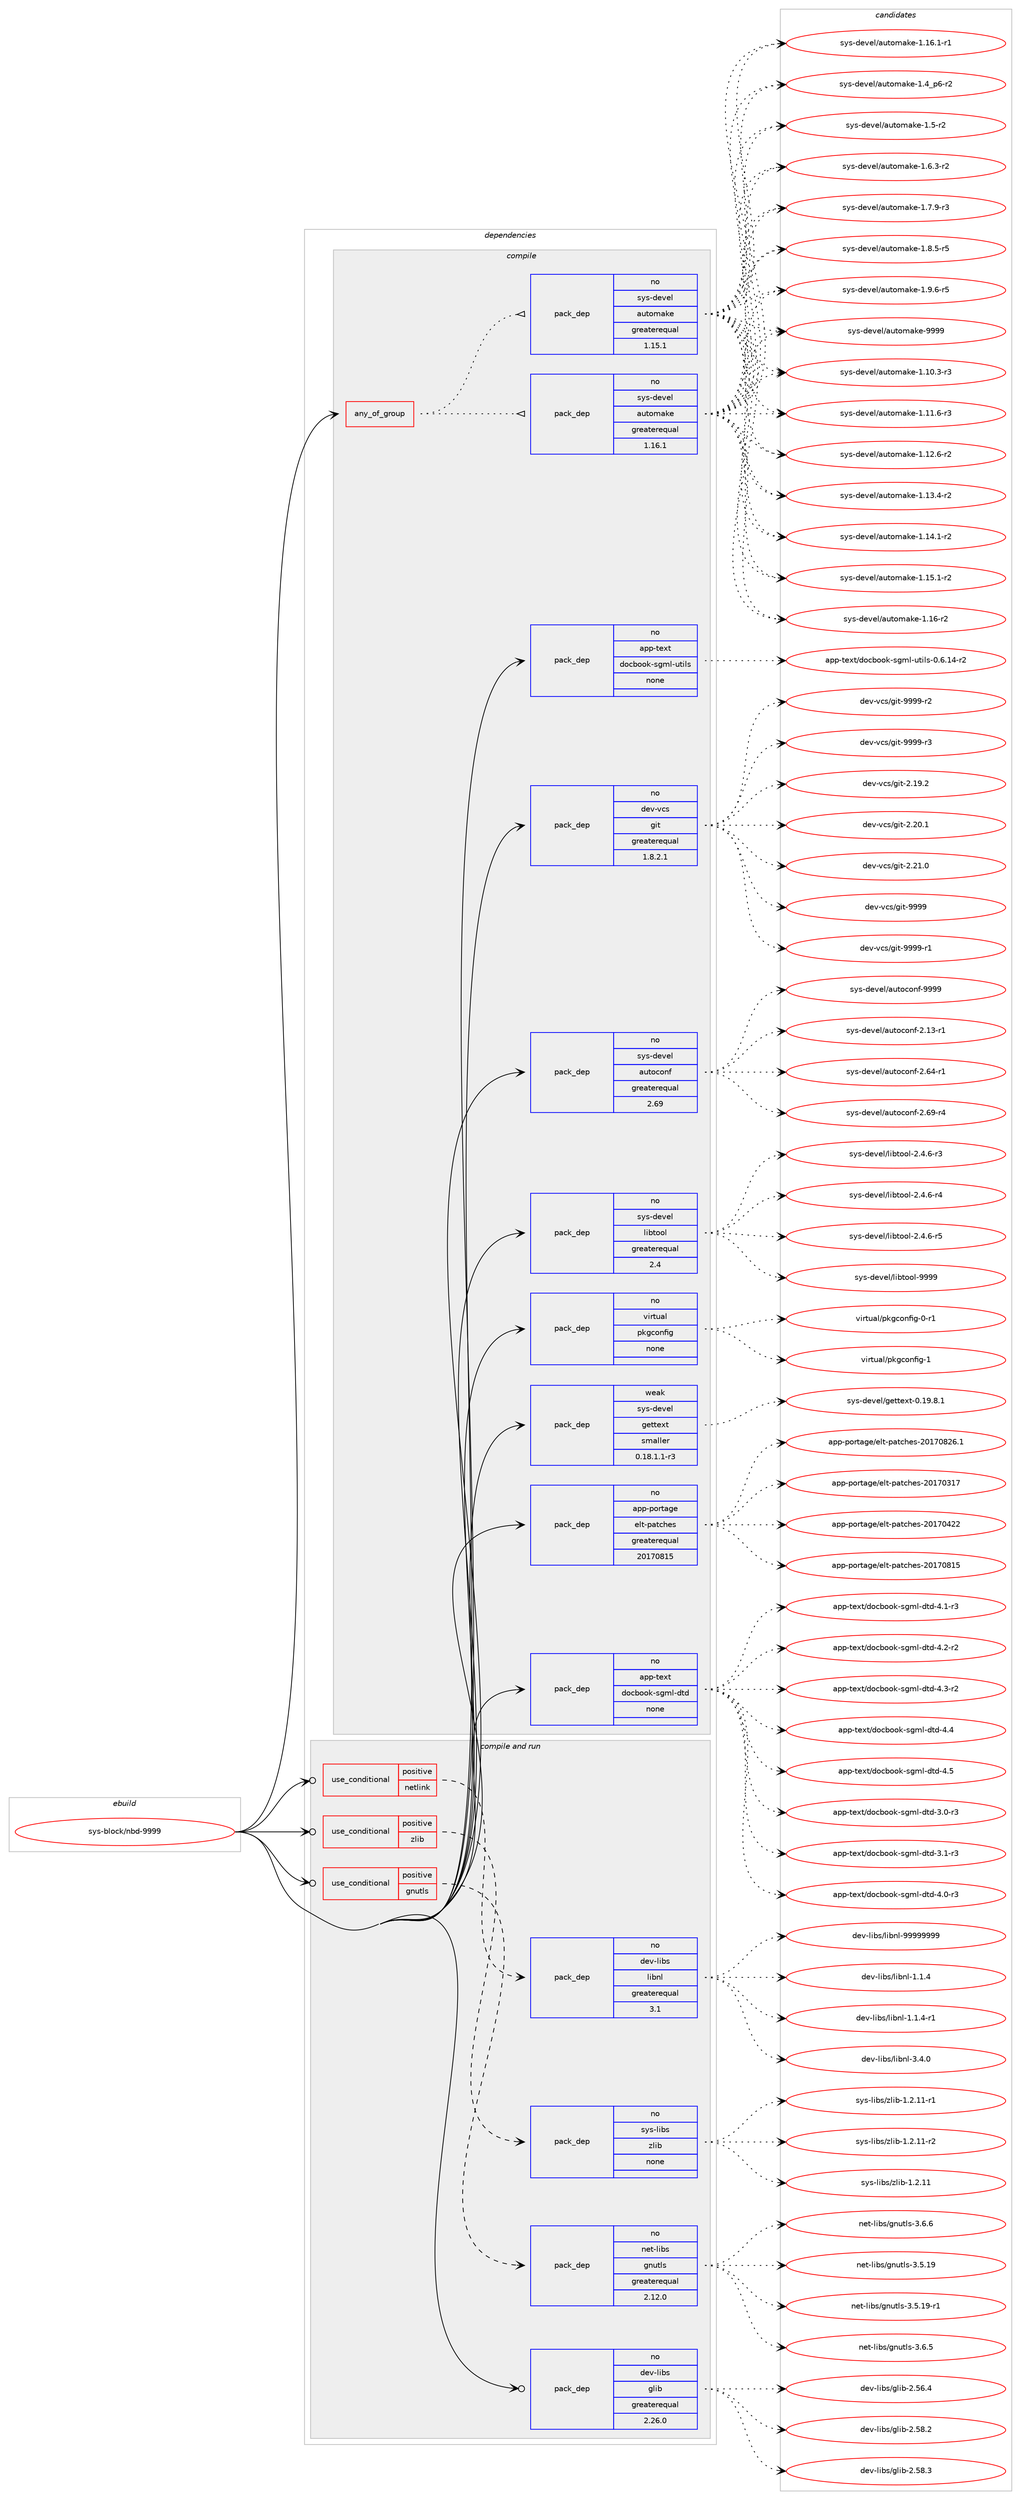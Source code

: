 digraph prolog {

# *************
# Graph options
# *************

newrank=true;
concentrate=true;
compound=true;
graph [rankdir=LR,fontname=Helvetica,fontsize=10,ranksep=1.5];#, ranksep=2.5, nodesep=0.2];
edge  [arrowhead=vee];
node  [fontname=Helvetica,fontsize=10];

# **********
# The ebuild
# **********

subgraph cluster_leftcol {
color=gray;
rank=same;
label=<<i>ebuild</i>>;
id [label="sys-block/nbd-9999", color=red, width=4, href="../sys-block/nbd-9999.svg"];
}

# ****************
# The dependencies
# ****************

subgraph cluster_midcol {
color=gray;
label=<<i>dependencies</i>>;
subgraph cluster_compile {
fillcolor="#eeeeee";
style=filled;
label=<<i>compile</i>>;
subgraph any27266 {
dependency1718611 [label=<<TABLE BORDER="0" CELLBORDER="1" CELLSPACING="0" CELLPADDING="4"><TR><TD CELLPADDING="10">any_of_group</TD></TR></TABLE>>, shape=none, color=red];subgraph pack1232426 {
dependency1718612 [label=<<TABLE BORDER="0" CELLBORDER="1" CELLSPACING="0" CELLPADDING="4" WIDTH="220"><TR><TD ROWSPAN="6" CELLPADDING="30">pack_dep</TD></TR><TR><TD WIDTH="110">no</TD></TR><TR><TD>sys-devel</TD></TR><TR><TD>automake</TD></TR><TR><TD>greaterequal</TD></TR><TR><TD>1.16.1</TD></TR></TABLE>>, shape=none, color=blue];
}
dependency1718611:e -> dependency1718612:w [weight=20,style="dotted",arrowhead="oinv"];
subgraph pack1232427 {
dependency1718613 [label=<<TABLE BORDER="0" CELLBORDER="1" CELLSPACING="0" CELLPADDING="4" WIDTH="220"><TR><TD ROWSPAN="6" CELLPADDING="30">pack_dep</TD></TR><TR><TD WIDTH="110">no</TD></TR><TR><TD>sys-devel</TD></TR><TR><TD>automake</TD></TR><TR><TD>greaterequal</TD></TR><TR><TD>1.15.1</TD></TR></TABLE>>, shape=none, color=blue];
}
dependency1718611:e -> dependency1718613:w [weight=20,style="dotted",arrowhead="oinv"];
}
id:e -> dependency1718611:w [weight=20,style="solid",arrowhead="vee"];
subgraph pack1232428 {
dependency1718614 [label=<<TABLE BORDER="0" CELLBORDER="1" CELLSPACING="0" CELLPADDING="4" WIDTH="220"><TR><TD ROWSPAN="6" CELLPADDING="30">pack_dep</TD></TR><TR><TD WIDTH="110">no</TD></TR><TR><TD>app-portage</TD></TR><TR><TD>elt-patches</TD></TR><TR><TD>greaterequal</TD></TR><TR><TD>20170815</TD></TR></TABLE>>, shape=none, color=blue];
}
id:e -> dependency1718614:w [weight=20,style="solid",arrowhead="vee"];
subgraph pack1232429 {
dependency1718615 [label=<<TABLE BORDER="0" CELLBORDER="1" CELLSPACING="0" CELLPADDING="4" WIDTH="220"><TR><TD ROWSPAN="6" CELLPADDING="30">pack_dep</TD></TR><TR><TD WIDTH="110">no</TD></TR><TR><TD>app-text</TD></TR><TR><TD>docbook-sgml-dtd</TD></TR><TR><TD>none</TD></TR><TR><TD></TD></TR></TABLE>>, shape=none, color=blue];
}
id:e -> dependency1718615:w [weight=20,style="solid",arrowhead="vee"];
subgraph pack1232430 {
dependency1718616 [label=<<TABLE BORDER="0" CELLBORDER="1" CELLSPACING="0" CELLPADDING="4" WIDTH="220"><TR><TD ROWSPAN="6" CELLPADDING="30">pack_dep</TD></TR><TR><TD WIDTH="110">no</TD></TR><TR><TD>app-text</TD></TR><TR><TD>docbook-sgml-utils</TD></TR><TR><TD>none</TD></TR><TR><TD></TD></TR></TABLE>>, shape=none, color=blue];
}
id:e -> dependency1718616:w [weight=20,style="solid",arrowhead="vee"];
subgraph pack1232431 {
dependency1718617 [label=<<TABLE BORDER="0" CELLBORDER="1" CELLSPACING="0" CELLPADDING="4" WIDTH="220"><TR><TD ROWSPAN="6" CELLPADDING="30">pack_dep</TD></TR><TR><TD WIDTH="110">no</TD></TR><TR><TD>dev-vcs</TD></TR><TR><TD>git</TD></TR><TR><TD>greaterequal</TD></TR><TR><TD>1.8.2.1</TD></TR></TABLE>>, shape=none, color=blue];
}
id:e -> dependency1718617:w [weight=20,style="solid",arrowhead="vee"];
subgraph pack1232432 {
dependency1718618 [label=<<TABLE BORDER="0" CELLBORDER="1" CELLSPACING="0" CELLPADDING="4" WIDTH="220"><TR><TD ROWSPAN="6" CELLPADDING="30">pack_dep</TD></TR><TR><TD WIDTH="110">no</TD></TR><TR><TD>sys-devel</TD></TR><TR><TD>autoconf</TD></TR><TR><TD>greaterequal</TD></TR><TR><TD>2.69</TD></TR></TABLE>>, shape=none, color=blue];
}
id:e -> dependency1718618:w [weight=20,style="solid",arrowhead="vee"];
subgraph pack1232433 {
dependency1718619 [label=<<TABLE BORDER="0" CELLBORDER="1" CELLSPACING="0" CELLPADDING="4" WIDTH="220"><TR><TD ROWSPAN="6" CELLPADDING="30">pack_dep</TD></TR><TR><TD WIDTH="110">no</TD></TR><TR><TD>sys-devel</TD></TR><TR><TD>libtool</TD></TR><TR><TD>greaterequal</TD></TR><TR><TD>2.4</TD></TR></TABLE>>, shape=none, color=blue];
}
id:e -> dependency1718619:w [weight=20,style="solid",arrowhead="vee"];
subgraph pack1232434 {
dependency1718620 [label=<<TABLE BORDER="0" CELLBORDER="1" CELLSPACING="0" CELLPADDING="4" WIDTH="220"><TR><TD ROWSPAN="6" CELLPADDING="30">pack_dep</TD></TR><TR><TD WIDTH="110">no</TD></TR><TR><TD>virtual</TD></TR><TR><TD>pkgconfig</TD></TR><TR><TD>none</TD></TR><TR><TD></TD></TR></TABLE>>, shape=none, color=blue];
}
id:e -> dependency1718620:w [weight=20,style="solid",arrowhead="vee"];
subgraph pack1232435 {
dependency1718621 [label=<<TABLE BORDER="0" CELLBORDER="1" CELLSPACING="0" CELLPADDING="4" WIDTH="220"><TR><TD ROWSPAN="6" CELLPADDING="30">pack_dep</TD></TR><TR><TD WIDTH="110">weak</TD></TR><TR><TD>sys-devel</TD></TR><TR><TD>gettext</TD></TR><TR><TD>smaller</TD></TR><TR><TD>0.18.1.1-r3</TD></TR></TABLE>>, shape=none, color=blue];
}
id:e -> dependency1718621:w [weight=20,style="solid",arrowhead="vee"];
}
subgraph cluster_compileandrun {
fillcolor="#eeeeee";
style=filled;
label=<<i>compile and run</i>>;
subgraph cond458039 {
dependency1718622 [label=<<TABLE BORDER="0" CELLBORDER="1" CELLSPACING="0" CELLPADDING="4"><TR><TD ROWSPAN="3" CELLPADDING="10">use_conditional</TD></TR><TR><TD>positive</TD></TR><TR><TD>gnutls</TD></TR></TABLE>>, shape=none, color=red];
subgraph pack1232436 {
dependency1718623 [label=<<TABLE BORDER="0" CELLBORDER="1" CELLSPACING="0" CELLPADDING="4" WIDTH="220"><TR><TD ROWSPAN="6" CELLPADDING="30">pack_dep</TD></TR><TR><TD WIDTH="110">no</TD></TR><TR><TD>net-libs</TD></TR><TR><TD>gnutls</TD></TR><TR><TD>greaterequal</TD></TR><TR><TD>2.12.0</TD></TR></TABLE>>, shape=none, color=blue];
}
dependency1718622:e -> dependency1718623:w [weight=20,style="dashed",arrowhead="vee"];
}
id:e -> dependency1718622:w [weight=20,style="solid",arrowhead="odotvee"];
subgraph cond458040 {
dependency1718624 [label=<<TABLE BORDER="0" CELLBORDER="1" CELLSPACING="0" CELLPADDING="4"><TR><TD ROWSPAN="3" CELLPADDING="10">use_conditional</TD></TR><TR><TD>positive</TD></TR><TR><TD>netlink</TD></TR></TABLE>>, shape=none, color=red];
subgraph pack1232437 {
dependency1718625 [label=<<TABLE BORDER="0" CELLBORDER="1" CELLSPACING="0" CELLPADDING="4" WIDTH="220"><TR><TD ROWSPAN="6" CELLPADDING="30">pack_dep</TD></TR><TR><TD WIDTH="110">no</TD></TR><TR><TD>dev-libs</TD></TR><TR><TD>libnl</TD></TR><TR><TD>greaterequal</TD></TR><TR><TD>3.1</TD></TR></TABLE>>, shape=none, color=blue];
}
dependency1718624:e -> dependency1718625:w [weight=20,style="dashed",arrowhead="vee"];
}
id:e -> dependency1718624:w [weight=20,style="solid",arrowhead="odotvee"];
subgraph cond458041 {
dependency1718626 [label=<<TABLE BORDER="0" CELLBORDER="1" CELLSPACING="0" CELLPADDING="4"><TR><TD ROWSPAN="3" CELLPADDING="10">use_conditional</TD></TR><TR><TD>positive</TD></TR><TR><TD>zlib</TD></TR></TABLE>>, shape=none, color=red];
subgraph pack1232438 {
dependency1718627 [label=<<TABLE BORDER="0" CELLBORDER="1" CELLSPACING="0" CELLPADDING="4" WIDTH="220"><TR><TD ROWSPAN="6" CELLPADDING="30">pack_dep</TD></TR><TR><TD WIDTH="110">no</TD></TR><TR><TD>sys-libs</TD></TR><TR><TD>zlib</TD></TR><TR><TD>none</TD></TR><TR><TD></TD></TR></TABLE>>, shape=none, color=blue];
}
dependency1718626:e -> dependency1718627:w [weight=20,style="dashed",arrowhead="vee"];
}
id:e -> dependency1718626:w [weight=20,style="solid",arrowhead="odotvee"];
subgraph pack1232439 {
dependency1718628 [label=<<TABLE BORDER="0" CELLBORDER="1" CELLSPACING="0" CELLPADDING="4" WIDTH="220"><TR><TD ROWSPAN="6" CELLPADDING="30">pack_dep</TD></TR><TR><TD WIDTH="110">no</TD></TR><TR><TD>dev-libs</TD></TR><TR><TD>glib</TD></TR><TR><TD>greaterequal</TD></TR><TR><TD>2.26.0</TD></TR></TABLE>>, shape=none, color=blue];
}
id:e -> dependency1718628:w [weight=20,style="solid",arrowhead="odotvee"];
}
subgraph cluster_run {
fillcolor="#eeeeee";
style=filled;
label=<<i>run</i>>;
}
}

# **************
# The candidates
# **************

subgraph cluster_choices {
rank=same;
color=gray;
label=<<i>candidates</i>>;

subgraph choice1232426 {
color=black;
nodesep=1;
choice11512111545100101118101108479711711611110997107101454946494846514511451 [label="sys-devel/automake-1.10.3-r3", color=red, width=4,href="../sys-devel/automake-1.10.3-r3.svg"];
choice11512111545100101118101108479711711611110997107101454946494946544511451 [label="sys-devel/automake-1.11.6-r3", color=red, width=4,href="../sys-devel/automake-1.11.6-r3.svg"];
choice11512111545100101118101108479711711611110997107101454946495046544511450 [label="sys-devel/automake-1.12.6-r2", color=red, width=4,href="../sys-devel/automake-1.12.6-r2.svg"];
choice11512111545100101118101108479711711611110997107101454946495146524511450 [label="sys-devel/automake-1.13.4-r2", color=red, width=4,href="../sys-devel/automake-1.13.4-r2.svg"];
choice11512111545100101118101108479711711611110997107101454946495246494511450 [label="sys-devel/automake-1.14.1-r2", color=red, width=4,href="../sys-devel/automake-1.14.1-r2.svg"];
choice11512111545100101118101108479711711611110997107101454946495346494511450 [label="sys-devel/automake-1.15.1-r2", color=red, width=4,href="../sys-devel/automake-1.15.1-r2.svg"];
choice1151211154510010111810110847971171161111099710710145494649544511450 [label="sys-devel/automake-1.16-r2", color=red, width=4,href="../sys-devel/automake-1.16-r2.svg"];
choice11512111545100101118101108479711711611110997107101454946495446494511449 [label="sys-devel/automake-1.16.1-r1", color=red, width=4,href="../sys-devel/automake-1.16.1-r1.svg"];
choice115121115451001011181011084797117116111109971071014549465295112544511450 [label="sys-devel/automake-1.4_p6-r2", color=red, width=4,href="../sys-devel/automake-1.4_p6-r2.svg"];
choice11512111545100101118101108479711711611110997107101454946534511450 [label="sys-devel/automake-1.5-r2", color=red, width=4,href="../sys-devel/automake-1.5-r2.svg"];
choice115121115451001011181011084797117116111109971071014549465446514511450 [label="sys-devel/automake-1.6.3-r2", color=red, width=4,href="../sys-devel/automake-1.6.3-r2.svg"];
choice115121115451001011181011084797117116111109971071014549465546574511451 [label="sys-devel/automake-1.7.9-r3", color=red, width=4,href="../sys-devel/automake-1.7.9-r3.svg"];
choice115121115451001011181011084797117116111109971071014549465646534511453 [label="sys-devel/automake-1.8.5-r5", color=red, width=4,href="../sys-devel/automake-1.8.5-r5.svg"];
choice115121115451001011181011084797117116111109971071014549465746544511453 [label="sys-devel/automake-1.9.6-r5", color=red, width=4,href="../sys-devel/automake-1.9.6-r5.svg"];
choice115121115451001011181011084797117116111109971071014557575757 [label="sys-devel/automake-9999", color=red, width=4,href="../sys-devel/automake-9999.svg"];
dependency1718612:e -> choice11512111545100101118101108479711711611110997107101454946494846514511451:w [style=dotted,weight="100"];
dependency1718612:e -> choice11512111545100101118101108479711711611110997107101454946494946544511451:w [style=dotted,weight="100"];
dependency1718612:e -> choice11512111545100101118101108479711711611110997107101454946495046544511450:w [style=dotted,weight="100"];
dependency1718612:e -> choice11512111545100101118101108479711711611110997107101454946495146524511450:w [style=dotted,weight="100"];
dependency1718612:e -> choice11512111545100101118101108479711711611110997107101454946495246494511450:w [style=dotted,weight="100"];
dependency1718612:e -> choice11512111545100101118101108479711711611110997107101454946495346494511450:w [style=dotted,weight="100"];
dependency1718612:e -> choice1151211154510010111810110847971171161111099710710145494649544511450:w [style=dotted,weight="100"];
dependency1718612:e -> choice11512111545100101118101108479711711611110997107101454946495446494511449:w [style=dotted,weight="100"];
dependency1718612:e -> choice115121115451001011181011084797117116111109971071014549465295112544511450:w [style=dotted,weight="100"];
dependency1718612:e -> choice11512111545100101118101108479711711611110997107101454946534511450:w [style=dotted,weight="100"];
dependency1718612:e -> choice115121115451001011181011084797117116111109971071014549465446514511450:w [style=dotted,weight="100"];
dependency1718612:e -> choice115121115451001011181011084797117116111109971071014549465546574511451:w [style=dotted,weight="100"];
dependency1718612:e -> choice115121115451001011181011084797117116111109971071014549465646534511453:w [style=dotted,weight="100"];
dependency1718612:e -> choice115121115451001011181011084797117116111109971071014549465746544511453:w [style=dotted,weight="100"];
dependency1718612:e -> choice115121115451001011181011084797117116111109971071014557575757:w [style=dotted,weight="100"];
}
subgraph choice1232427 {
color=black;
nodesep=1;
choice11512111545100101118101108479711711611110997107101454946494846514511451 [label="sys-devel/automake-1.10.3-r3", color=red, width=4,href="../sys-devel/automake-1.10.3-r3.svg"];
choice11512111545100101118101108479711711611110997107101454946494946544511451 [label="sys-devel/automake-1.11.6-r3", color=red, width=4,href="../sys-devel/automake-1.11.6-r3.svg"];
choice11512111545100101118101108479711711611110997107101454946495046544511450 [label="sys-devel/automake-1.12.6-r2", color=red, width=4,href="../sys-devel/automake-1.12.6-r2.svg"];
choice11512111545100101118101108479711711611110997107101454946495146524511450 [label="sys-devel/automake-1.13.4-r2", color=red, width=4,href="../sys-devel/automake-1.13.4-r2.svg"];
choice11512111545100101118101108479711711611110997107101454946495246494511450 [label="sys-devel/automake-1.14.1-r2", color=red, width=4,href="../sys-devel/automake-1.14.1-r2.svg"];
choice11512111545100101118101108479711711611110997107101454946495346494511450 [label="sys-devel/automake-1.15.1-r2", color=red, width=4,href="../sys-devel/automake-1.15.1-r2.svg"];
choice1151211154510010111810110847971171161111099710710145494649544511450 [label="sys-devel/automake-1.16-r2", color=red, width=4,href="../sys-devel/automake-1.16-r2.svg"];
choice11512111545100101118101108479711711611110997107101454946495446494511449 [label="sys-devel/automake-1.16.1-r1", color=red, width=4,href="../sys-devel/automake-1.16.1-r1.svg"];
choice115121115451001011181011084797117116111109971071014549465295112544511450 [label="sys-devel/automake-1.4_p6-r2", color=red, width=4,href="../sys-devel/automake-1.4_p6-r2.svg"];
choice11512111545100101118101108479711711611110997107101454946534511450 [label="sys-devel/automake-1.5-r2", color=red, width=4,href="../sys-devel/automake-1.5-r2.svg"];
choice115121115451001011181011084797117116111109971071014549465446514511450 [label="sys-devel/automake-1.6.3-r2", color=red, width=4,href="../sys-devel/automake-1.6.3-r2.svg"];
choice115121115451001011181011084797117116111109971071014549465546574511451 [label="sys-devel/automake-1.7.9-r3", color=red, width=4,href="../sys-devel/automake-1.7.9-r3.svg"];
choice115121115451001011181011084797117116111109971071014549465646534511453 [label="sys-devel/automake-1.8.5-r5", color=red, width=4,href="../sys-devel/automake-1.8.5-r5.svg"];
choice115121115451001011181011084797117116111109971071014549465746544511453 [label="sys-devel/automake-1.9.6-r5", color=red, width=4,href="../sys-devel/automake-1.9.6-r5.svg"];
choice115121115451001011181011084797117116111109971071014557575757 [label="sys-devel/automake-9999", color=red, width=4,href="../sys-devel/automake-9999.svg"];
dependency1718613:e -> choice11512111545100101118101108479711711611110997107101454946494846514511451:w [style=dotted,weight="100"];
dependency1718613:e -> choice11512111545100101118101108479711711611110997107101454946494946544511451:w [style=dotted,weight="100"];
dependency1718613:e -> choice11512111545100101118101108479711711611110997107101454946495046544511450:w [style=dotted,weight="100"];
dependency1718613:e -> choice11512111545100101118101108479711711611110997107101454946495146524511450:w [style=dotted,weight="100"];
dependency1718613:e -> choice11512111545100101118101108479711711611110997107101454946495246494511450:w [style=dotted,weight="100"];
dependency1718613:e -> choice11512111545100101118101108479711711611110997107101454946495346494511450:w [style=dotted,weight="100"];
dependency1718613:e -> choice1151211154510010111810110847971171161111099710710145494649544511450:w [style=dotted,weight="100"];
dependency1718613:e -> choice11512111545100101118101108479711711611110997107101454946495446494511449:w [style=dotted,weight="100"];
dependency1718613:e -> choice115121115451001011181011084797117116111109971071014549465295112544511450:w [style=dotted,weight="100"];
dependency1718613:e -> choice11512111545100101118101108479711711611110997107101454946534511450:w [style=dotted,weight="100"];
dependency1718613:e -> choice115121115451001011181011084797117116111109971071014549465446514511450:w [style=dotted,weight="100"];
dependency1718613:e -> choice115121115451001011181011084797117116111109971071014549465546574511451:w [style=dotted,weight="100"];
dependency1718613:e -> choice115121115451001011181011084797117116111109971071014549465646534511453:w [style=dotted,weight="100"];
dependency1718613:e -> choice115121115451001011181011084797117116111109971071014549465746544511453:w [style=dotted,weight="100"];
dependency1718613:e -> choice115121115451001011181011084797117116111109971071014557575757:w [style=dotted,weight="100"];
}
subgraph choice1232428 {
color=black;
nodesep=1;
choice97112112451121111141169710310147101108116451129711699104101115455048495548514955 [label="app-portage/elt-patches-20170317", color=red, width=4,href="../app-portage/elt-patches-20170317.svg"];
choice97112112451121111141169710310147101108116451129711699104101115455048495548525050 [label="app-portage/elt-patches-20170422", color=red, width=4,href="../app-portage/elt-patches-20170422.svg"];
choice97112112451121111141169710310147101108116451129711699104101115455048495548564953 [label="app-portage/elt-patches-20170815", color=red, width=4,href="../app-portage/elt-patches-20170815.svg"];
choice971121124511211111411697103101471011081164511297116991041011154550484955485650544649 [label="app-portage/elt-patches-20170826.1", color=red, width=4,href="../app-portage/elt-patches-20170826.1.svg"];
dependency1718614:e -> choice97112112451121111141169710310147101108116451129711699104101115455048495548514955:w [style=dotted,weight="100"];
dependency1718614:e -> choice97112112451121111141169710310147101108116451129711699104101115455048495548525050:w [style=dotted,weight="100"];
dependency1718614:e -> choice97112112451121111141169710310147101108116451129711699104101115455048495548564953:w [style=dotted,weight="100"];
dependency1718614:e -> choice971121124511211111411697103101471011081164511297116991041011154550484955485650544649:w [style=dotted,weight="100"];
}
subgraph choice1232429 {
color=black;
nodesep=1;
choice97112112451161011201164710011199981111111074511510310910845100116100455146484511451 [label="app-text/docbook-sgml-dtd-3.0-r3", color=red, width=4,href="../app-text/docbook-sgml-dtd-3.0-r3.svg"];
choice97112112451161011201164710011199981111111074511510310910845100116100455146494511451 [label="app-text/docbook-sgml-dtd-3.1-r3", color=red, width=4,href="../app-text/docbook-sgml-dtd-3.1-r3.svg"];
choice97112112451161011201164710011199981111111074511510310910845100116100455246484511451 [label="app-text/docbook-sgml-dtd-4.0-r3", color=red, width=4,href="../app-text/docbook-sgml-dtd-4.0-r3.svg"];
choice97112112451161011201164710011199981111111074511510310910845100116100455246494511451 [label="app-text/docbook-sgml-dtd-4.1-r3", color=red, width=4,href="../app-text/docbook-sgml-dtd-4.1-r3.svg"];
choice97112112451161011201164710011199981111111074511510310910845100116100455246504511450 [label="app-text/docbook-sgml-dtd-4.2-r2", color=red, width=4,href="../app-text/docbook-sgml-dtd-4.2-r2.svg"];
choice97112112451161011201164710011199981111111074511510310910845100116100455246514511450 [label="app-text/docbook-sgml-dtd-4.3-r2", color=red, width=4,href="../app-text/docbook-sgml-dtd-4.3-r2.svg"];
choice9711211245116101120116471001119998111111107451151031091084510011610045524652 [label="app-text/docbook-sgml-dtd-4.4", color=red, width=4,href="../app-text/docbook-sgml-dtd-4.4.svg"];
choice9711211245116101120116471001119998111111107451151031091084510011610045524653 [label="app-text/docbook-sgml-dtd-4.5", color=red, width=4,href="../app-text/docbook-sgml-dtd-4.5.svg"];
dependency1718615:e -> choice97112112451161011201164710011199981111111074511510310910845100116100455146484511451:w [style=dotted,weight="100"];
dependency1718615:e -> choice97112112451161011201164710011199981111111074511510310910845100116100455146494511451:w [style=dotted,weight="100"];
dependency1718615:e -> choice97112112451161011201164710011199981111111074511510310910845100116100455246484511451:w [style=dotted,weight="100"];
dependency1718615:e -> choice97112112451161011201164710011199981111111074511510310910845100116100455246494511451:w [style=dotted,weight="100"];
dependency1718615:e -> choice97112112451161011201164710011199981111111074511510310910845100116100455246504511450:w [style=dotted,weight="100"];
dependency1718615:e -> choice97112112451161011201164710011199981111111074511510310910845100116100455246514511450:w [style=dotted,weight="100"];
dependency1718615:e -> choice9711211245116101120116471001119998111111107451151031091084510011610045524652:w [style=dotted,weight="100"];
dependency1718615:e -> choice9711211245116101120116471001119998111111107451151031091084510011610045524653:w [style=dotted,weight="100"];
}
subgraph choice1232430 {
color=black;
nodesep=1;
choice97112112451161011201164710011199981111111074511510310910845117116105108115454846544649524511450 [label="app-text/docbook-sgml-utils-0.6.14-r2", color=red, width=4,href="../app-text/docbook-sgml-utils-0.6.14-r2.svg"];
dependency1718616:e -> choice97112112451161011201164710011199981111111074511510310910845117116105108115454846544649524511450:w [style=dotted,weight="100"];
}
subgraph choice1232431 {
color=black;
nodesep=1;
choice10010111845118991154710310511645504649574650 [label="dev-vcs/git-2.19.2", color=red, width=4,href="../dev-vcs/git-2.19.2.svg"];
choice10010111845118991154710310511645504650484649 [label="dev-vcs/git-2.20.1", color=red, width=4,href="../dev-vcs/git-2.20.1.svg"];
choice10010111845118991154710310511645504650494648 [label="dev-vcs/git-2.21.0", color=red, width=4,href="../dev-vcs/git-2.21.0.svg"];
choice1001011184511899115471031051164557575757 [label="dev-vcs/git-9999", color=red, width=4,href="../dev-vcs/git-9999.svg"];
choice10010111845118991154710310511645575757574511449 [label="dev-vcs/git-9999-r1", color=red, width=4,href="../dev-vcs/git-9999-r1.svg"];
choice10010111845118991154710310511645575757574511450 [label="dev-vcs/git-9999-r2", color=red, width=4,href="../dev-vcs/git-9999-r2.svg"];
choice10010111845118991154710310511645575757574511451 [label="dev-vcs/git-9999-r3", color=red, width=4,href="../dev-vcs/git-9999-r3.svg"];
dependency1718617:e -> choice10010111845118991154710310511645504649574650:w [style=dotted,weight="100"];
dependency1718617:e -> choice10010111845118991154710310511645504650484649:w [style=dotted,weight="100"];
dependency1718617:e -> choice10010111845118991154710310511645504650494648:w [style=dotted,weight="100"];
dependency1718617:e -> choice1001011184511899115471031051164557575757:w [style=dotted,weight="100"];
dependency1718617:e -> choice10010111845118991154710310511645575757574511449:w [style=dotted,weight="100"];
dependency1718617:e -> choice10010111845118991154710310511645575757574511450:w [style=dotted,weight="100"];
dependency1718617:e -> choice10010111845118991154710310511645575757574511451:w [style=dotted,weight="100"];
}
subgraph choice1232432 {
color=black;
nodesep=1;
choice1151211154510010111810110847971171161119911111010245504649514511449 [label="sys-devel/autoconf-2.13-r1", color=red, width=4,href="../sys-devel/autoconf-2.13-r1.svg"];
choice1151211154510010111810110847971171161119911111010245504654524511449 [label="sys-devel/autoconf-2.64-r1", color=red, width=4,href="../sys-devel/autoconf-2.64-r1.svg"];
choice1151211154510010111810110847971171161119911111010245504654574511452 [label="sys-devel/autoconf-2.69-r4", color=red, width=4,href="../sys-devel/autoconf-2.69-r4.svg"];
choice115121115451001011181011084797117116111991111101024557575757 [label="sys-devel/autoconf-9999", color=red, width=4,href="../sys-devel/autoconf-9999.svg"];
dependency1718618:e -> choice1151211154510010111810110847971171161119911111010245504649514511449:w [style=dotted,weight="100"];
dependency1718618:e -> choice1151211154510010111810110847971171161119911111010245504654524511449:w [style=dotted,weight="100"];
dependency1718618:e -> choice1151211154510010111810110847971171161119911111010245504654574511452:w [style=dotted,weight="100"];
dependency1718618:e -> choice115121115451001011181011084797117116111991111101024557575757:w [style=dotted,weight="100"];
}
subgraph choice1232433 {
color=black;
nodesep=1;
choice1151211154510010111810110847108105981161111111084550465246544511451 [label="sys-devel/libtool-2.4.6-r3", color=red, width=4,href="../sys-devel/libtool-2.4.6-r3.svg"];
choice1151211154510010111810110847108105981161111111084550465246544511452 [label="sys-devel/libtool-2.4.6-r4", color=red, width=4,href="../sys-devel/libtool-2.4.6-r4.svg"];
choice1151211154510010111810110847108105981161111111084550465246544511453 [label="sys-devel/libtool-2.4.6-r5", color=red, width=4,href="../sys-devel/libtool-2.4.6-r5.svg"];
choice1151211154510010111810110847108105981161111111084557575757 [label="sys-devel/libtool-9999", color=red, width=4,href="../sys-devel/libtool-9999.svg"];
dependency1718619:e -> choice1151211154510010111810110847108105981161111111084550465246544511451:w [style=dotted,weight="100"];
dependency1718619:e -> choice1151211154510010111810110847108105981161111111084550465246544511452:w [style=dotted,weight="100"];
dependency1718619:e -> choice1151211154510010111810110847108105981161111111084550465246544511453:w [style=dotted,weight="100"];
dependency1718619:e -> choice1151211154510010111810110847108105981161111111084557575757:w [style=dotted,weight="100"];
}
subgraph choice1232434 {
color=black;
nodesep=1;
choice11810511411611797108471121071039911111010210510345484511449 [label="virtual/pkgconfig-0-r1", color=red, width=4,href="../virtual/pkgconfig-0-r1.svg"];
choice1181051141161179710847112107103991111101021051034549 [label="virtual/pkgconfig-1", color=red, width=4,href="../virtual/pkgconfig-1.svg"];
dependency1718620:e -> choice11810511411611797108471121071039911111010210510345484511449:w [style=dotted,weight="100"];
dependency1718620:e -> choice1181051141161179710847112107103991111101021051034549:w [style=dotted,weight="100"];
}
subgraph choice1232435 {
color=black;
nodesep=1;
choice1151211154510010111810110847103101116116101120116454846495746564649 [label="sys-devel/gettext-0.19.8.1", color=red, width=4,href="../sys-devel/gettext-0.19.8.1.svg"];
dependency1718621:e -> choice1151211154510010111810110847103101116116101120116454846495746564649:w [style=dotted,weight="100"];
}
subgraph choice1232436 {
color=black;
nodesep=1;
choice11010111645108105981154710311011711610811545514653464957 [label="net-libs/gnutls-3.5.19", color=red, width=4,href="../net-libs/gnutls-3.5.19.svg"];
choice110101116451081059811547103110117116108115455146534649574511449 [label="net-libs/gnutls-3.5.19-r1", color=red, width=4,href="../net-libs/gnutls-3.5.19-r1.svg"];
choice110101116451081059811547103110117116108115455146544653 [label="net-libs/gnutls-3.6.5", color=red, width=4,href="../net-libs/gnutls-3.6.5.svg"];
choice110101116451081059811547103110117116108115455146544654 [label="net-libs/gnutls-3.6.6", color=red, width=4,href="../net-libs/gnutls-3.6.6.svg"];
dependency1718623:e -> choice11010111645108105981154710311011711610811545514653464957:w [style=dotted,weight="100"];
dependency1718623:e -> choice110101116451081059811547103110117116108115455146534649574511449:w [style=dotted,weight="100"];
dependency1718623:e -> choice110101116451081059811547103110117116108115455146544653:w [style=dotted,weight="100"];
dependency1718623:e -> choice110101116451081059811547103110117116108115455146544654:w [style=dotted,weight="100"];
}
subgraph choice1232437 {
color=black;
nodesep=1;
choice10010111845108105981154710810598110108454946494652 [label="dev-libs/libnl-1.1.4", color=red, width=4,href="../dev-libs/libnl-1.1.4.svg"];
choice100101118451081059811547108105981101084549464946524511449 [label="dev-libs/libnl-1.1.4-r1", color=red, width=4,href="../dev-libs/libnl-1.1.4-r1.svg"];
choice10010111845108105981154710810598110108455146524648 [label="dev-libs/libnl-3.4.0", color=red, width=4,href="../dev-libs/libnl-3.4.0.svg"];
choice10010111845108105981154710810598110108455757575757575757 [label="dev-libs/libnl-99999999", color=red, width=4,href="../dev-libs/libnl-99999999.svg"];
dependency1718625:e -> choice10010111845108105981154710810598110108454946494652:w [style=dotted,weight="100"];
dependency1718625:e -> choice100101118451081059811547108105981101084549464946524511449:w [style=dotted,weight="100"];
dependency1718625:e -> choice10010111845108105981154710810598110108455146524648:w [style=dotted,weight="100"];
dependency1718625:e -> choice10010111845108105981154710810598110108455757575757575757:w [style=dotted,weight="100"];
}
subgraph choice1232438 {
color=black;
nodesep=1;
choice1151211154510810598115471221081059845494650464949 [label="sys-libs/zlib-1.2.11", color=red, width=4,href="../sys-libs/zlib-1.2.11.svg"];
choice11512111545108105981154712210810598454946504649494511449 [label="sys-libs/zlib-1.2.11-r1", color=red, width=4,href="../sys-libs/zlib-1.2.11-r1.svg"];
choice11512111545108105981154712210810598454946504649494511450 [label="sys-libs/zlib-1.2.11-r2", color=red, width=4,href="../sys-libs/zlib-1.2.11-r2.svg"];
dependency1718627:e -> choice1151211154510810598115471221081059845494650464949:w [style=dotted,weight="100"];
dependency1718627:e -> choice11512111545108105981154712210810598454946504649494511449:w [style=dotted,weight="100"];
dependency1718627:e -> choice11512111545108105981154712210810598454946504649494511450:w [style=dotted,weight="100"];
}
subgraph choice1232439 {
color=black;
nodesep=1;
choice1001011184510810598115471031081059845504653544652 [label="dev-libs/glib-2.56.4", color=red, width=4,href="../dev-libs/glib-2.56.4.svg"];
choice1001011184510810598115471031081059845504653564650 [label="dev-libs/glib-2.58.2", color=red, width=4,href="../dev-libs/glib-2.58.2.svg"];
choice1001011184510810598115471031081059845504653564651 [label="dev-libs/glib-2.58.3", color=red, width=4,href="../dev-libs/glib-2.58.3.svg"];
dependency1718628:e -> choice1001011184510810598115471031081059845504653544652:w [style=dotted,weight="100"];
dependency1718628:e -> choice1001011184510810598115471031081059845504653564650:w [style=dotted,weight="100"];
dependency1718628:e -> choice1001011184510810598115471031081059845504653564651:w [style=dotted,weight="100"];
}
}

}

